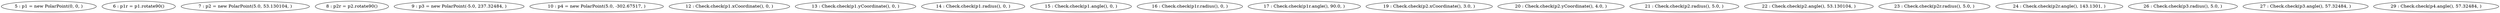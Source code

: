 digraph G {
"5 : p1 = new PolarPoint(0, 0, )"
"6 : p1r = p1.rotate90()"
"7 : p2 = new PolarPoint(5.0, 53.130104, )"
"8 : p2r = p2.rotate90()"
"9 : p3 = new PolarPoint(-5.0, 237.32484, )"
"10 : p4 = new PolarPoint(5.0, -302.67517, )"
"12 : Check.check(p1.xCoordinate(), 0, )"
"13 : Check.check(p1.yCoordinate(), 0, )"
"14 : Check.check(p1.radius(), 0, )"
"15 : Check.check(p1.angle(), 0, )"
"16 : Check.check(p1r.radius(), 0, )"
"17 : Check.check(p1r.angle(), 90.0, )"
"19 : Check.check(p2.xCoordinate(), 3.0, )"
"20 : Check.check(p2.yCoordinate(), 4.0, )"
"21 : Check.check(p2.radius(), 5.0, )"
"22 : Check.check(p2.angle(), 53.130104, )"
"23 : Check.check(p2r.radius(), 5.0, )"
"24 : Check.check(p2r.angle(), 143.1301, )"
"26 : Check.check(p3.radius(), 5.0, )"
"27 : Check.check(p3.angle(), 57.32484, )"
"29 : Check.check(p4.angle(), 57.32484, )"
}